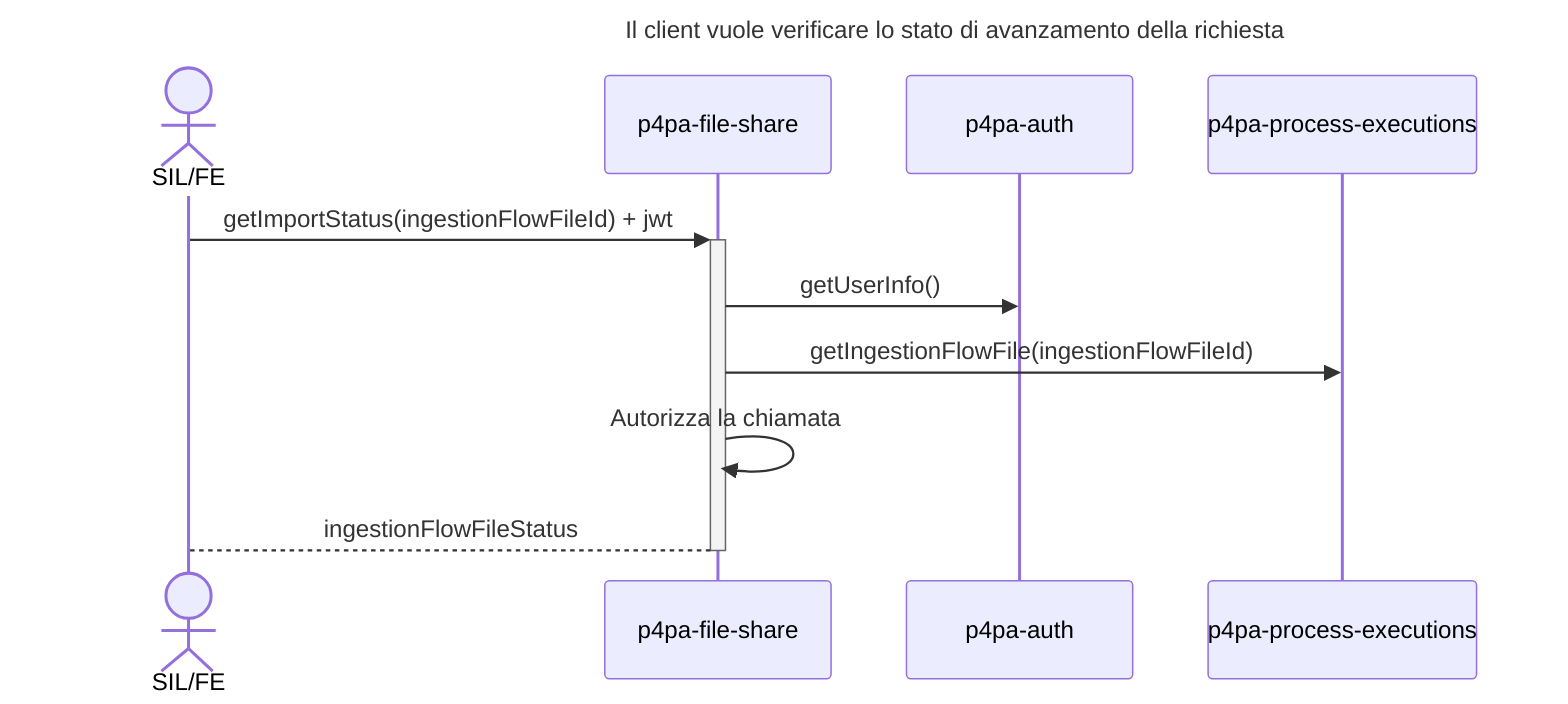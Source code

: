 ---
title: Il client vuole verificare lo stato di avanzamento della richiesta
---
sequenceDiagram
    actor CLIENT as SIL/FE
    participant MS_FILESHARE as p4pa-file-share
    participant MS_AUTH as p4pa-auth
    participant MS_PROCESS_EXECUTIONS as p4pa-process-executions

    CLIENT ->>+ MS_FILESHARE: getImportStatus(ingestionFlowFileId) + jwt
        MS_FILESHARE ->> MS_AUTH: getUserInfo()
        MS_FILESHARE ->> MS_PROCESS_EXECUTIONS: getIngestionFlowFile(ingestionFlowFileId)
        MS_FILESHARE ->> MS_FILESHARE: Autorizza la chiamata
        MS_FILESHARE -->- CLIENT: ingestionFlowFileStatus